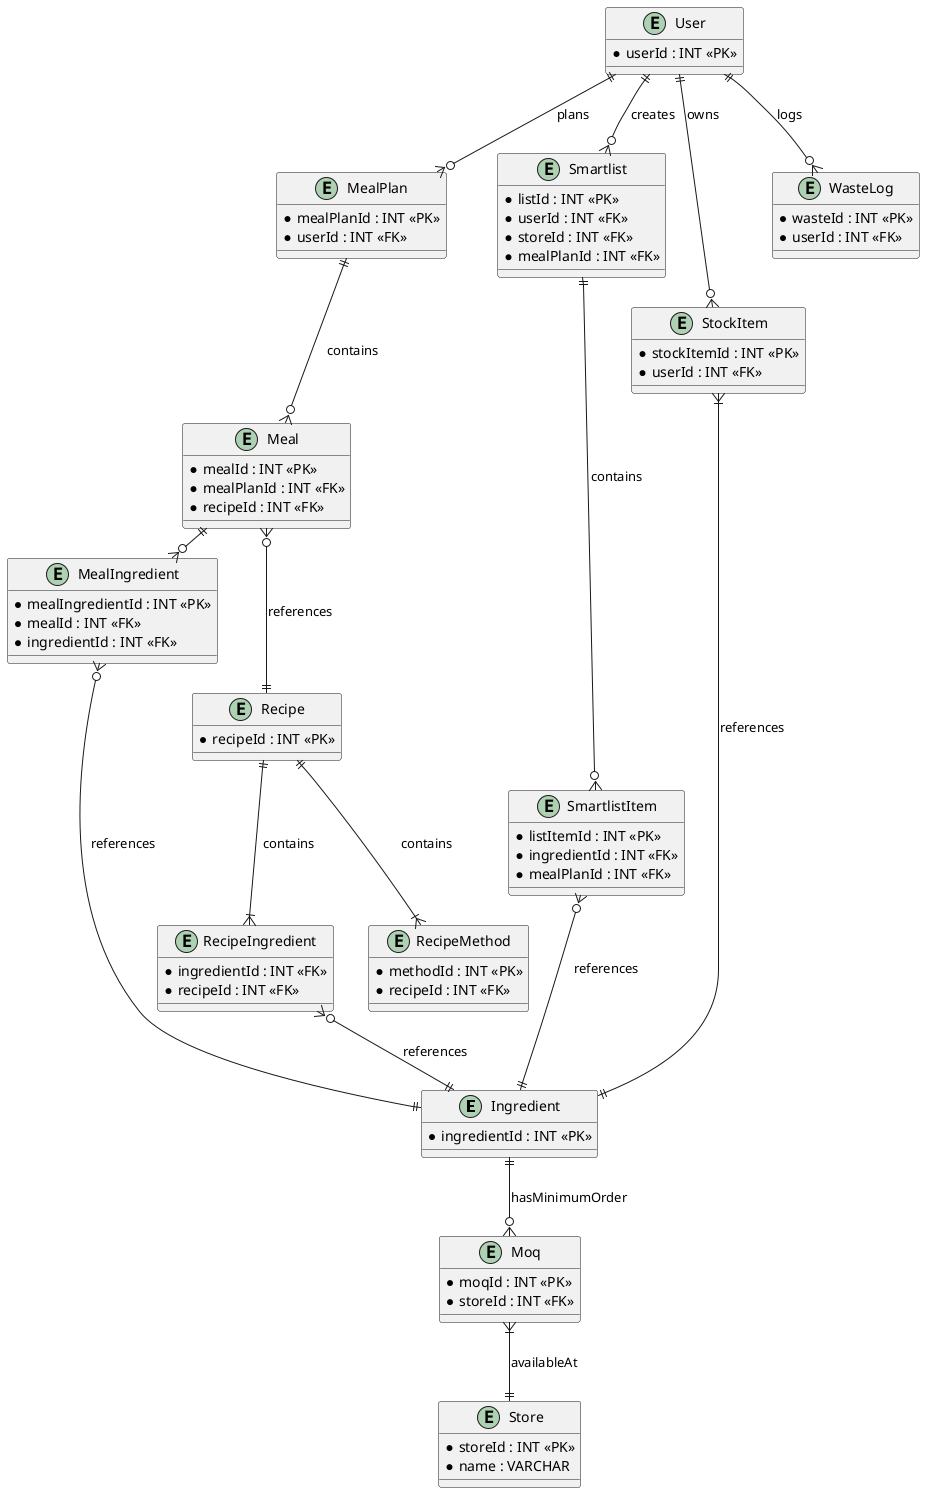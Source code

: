 @startuml
entity Ingredient {
  * ingredientId : INT <<PK>>
}

entity Meal {
  * mealId : INT <<PK>>
  * mealPlanId : INT <<FK>>
  * recipeId : INT <<FK>>
}

entity MealIngredient {
  * mealIngredientId : INT <<PK>>
  * mealId : INT <<FK>>
  * ingredientId : INT <<FK>>
}

entity MealPlan {
  * mealPlanId : INT <<PK>>
  * userId : INT <<FK>>
}

entity Moq {
  * moqId : INT <<PK>>
  * storeId : INT <<FK>>
}

entity Store {
  * storeId : INT <<PK>>
  * name : VARCHAR
}

entity Recipe {
  * recipeId : INT <<PK>>
}

entity RecipeIngredient {
  * ingredientId : INT <<FK>>
  * recipeId : INT <<FK>>
}

entity RecipeMethod {
  * methodId : INT <<PK>>
  * recipeId : INT <<FK>>
}

entity Smartlist {
  * listId : INT <<PK>>
  * userId : INT <<FK>>
  * storeId : INT <<FK>>
  * mealPlanId : INT <<FK>>
}

entity SmartlistItem {
  * listItemId : INT <<PK>>
  * ingredientId : INT <<FK>>
  * mealPlanId : INT <<FK>>
}

entity StockItem {
  * stockItemId : INT <<PK>>
  * userId : INT <<FK>>
}

entity User {
  * userId : INT <<PK>>
}

entity WasteLog {
  * wasteId : INT <<PK>>
  * userId : INT <<FK>>
 }



User ||--o{ WasteLog : logs
User ||--o{ Smartlist : creates
User ||--o{ MealPlan : plans
User ||--o{ StockItem : owns

StockItem }|--|| Ingredient : references
Smartlist ||--o{ SmartlistItem : contains
SmartlistItem }o--|| Ingredient : references
Recipe ||--|{ RecipeIngredient : contains
RecipeIngredient }o--|| Ingredient : references
Recipe ||--|{ RecipeMethod : contains
MealPlan ||--o{ Meal : contains
Meal ||-o{ MealIngredient : contains
MealIngredient }o--|| Ingredient : references
Meal }o--|| Recipe : references
Ingredient ||--o{ Moq : hasMinimumOrder
Moq }|--|| Store : availableAt

@enduml
